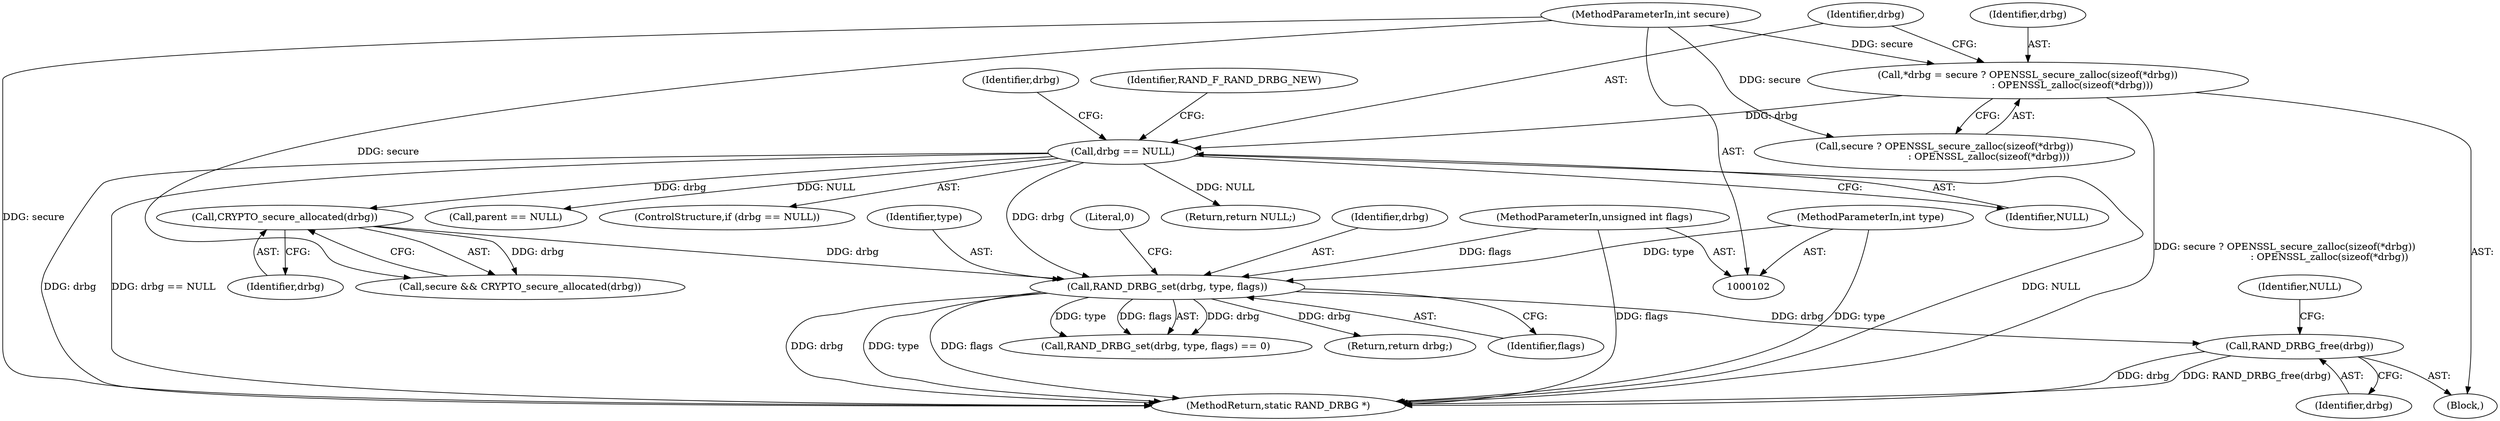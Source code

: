 digraph "0_openssl_1b0fe00e2704b5e20334a16d3c9099d1ba2ef1be_1@API" {
"1000241" [label="(Call,RAND_DRBG_free(drbg))"];
"1000208" [label="(Call,RAND_DRBG_set(drbg, type, flags))"];
"1000122" [label="(Call,drbg == NULL)"];
"1000109" [label="(Call,*drbg = secure ? OPENSSL_secure_zalloc(sizeof(*drbg))\n                             : OPENSSL_zalloc(sizeof(*drbg)))"];
"1000103" [label="(MethodParameterIn,int secure)"];
"1000137" [label="(Call,CRYPTO_secure_allocated(drbg))"];
"1000104" [label="(MethodParameterIn,int type)"];
"1000105" [label="(MethodParameterIn,unsigned int flags)"];
"1000241" [label="(Call,RAND_DRBG_free(drbg))"];
"1000137" [label="(Call,CRYPTO_secure_allocated(drbg))"];
"1000123" [label="(Identifier,drbg)"];
"1000104" [label="(MethodParameterIn,int type)"];
"1000107" [label="(Block,)"];
"1000133" [label="(Identifier,drbg)"];
"1000245" [label="(MethodReturn,static RAND_DRBG *)"];
"1000127" [label="(Identifier,RAND_F_RAND_DRBG_NEW)"];
"1000111" [label="(Call,secure ? OPENSSL_secure_zalloc(sizeof(*drbg))\n                             : OPENSSL_zalloc(sizeof(*drbg)))"];
"1000212" [label="(Literal,0)"];
"1000209" [label="(Identifier,drbg)"];
"1000124" [label="(Identifier,NULL)"];
"1000103" [label="(MethodParameterIn,int secure)"];
"1000207" [label="(Call,RAND_DRBG_set(drbg, type, flags) == 0)"];
"1000110" [label="(Identifier,drbg)"];
"1000208" [label="(Call,RAND_DRBG_set(drbg, type, flags))"];
"1000238" [label="(Return,return drbg;)"];
"1000244" [label="(Identifier,NULL)"];
"1000150" [label="(Call,parent == NULL)"];
"1000242" [label="(Identifier,drbg)"];
"1000135" [label="(Call,secure && CRYPTO_secure_allocated(drbg))"];
"1000121" [label="(ControlStructure,if (drbg == NULL))"];
"1000129" [label="(Return,return NULL;)"];
"1000122" [label="(Call,drbg == NULL)"];
"1000210" [label="(Identifier,type)"];
"1000138" [label="(Identifier,drbg)"];
"1000105" [label="(MethodParameterIn,unsigned int flags)"];
"1000109" [label="(Call,*drbg = secure ? OPENSSL_secure_zalloc(sizeof(*drbg))\n                             : OPENSSL_zalloc(sizeof(*drbg)))"];
"1000211" [label="(Identifier,flags)"];
"1000241" -> "1000107"  [label="AST: "];
"1000241" -> "1000242"  [label="CFG: "];
"1000242" -> "1000241"  [label="AST: "];
"1000244" -> "1000241"  [label="CFG: "];
"1000241" -> "1000245"  [label="DDG: drbg"];
"1000241" -> "1000245"  [label="DDG: RAND_DRBG_free(drbg)"];
"1000208" -> "1000241"  [label="DDG: drbg"];
"1000208" -> "1000207"  [label="AST: "];
"1000208" -> "1000211"  [label="CFG: "];
"1000209" -> "1000208"  [label="AST: "];
"1000210" -> "1000208"  [label="AST: "];
"1000211" -> "1000208"  [label="AST: "];
"1000212" -> "1000208"  [label="CFG: "];
"1000208" -> "1000245"  [label="DDG: drbg"];
"1000208" -> "1000245"  [label="DDG: type"];
"1000208" -> "1000245"  [label="DDG: flags"];
"1000208" -> "1000207"  [label="DDG: drbg"];
"1000208" -> "1000207"  [label="DDG: type"];
"1000208" -> "1000207"  [label="DDG: flags"];
"1000122" -> "1000208"  [label="DDG: drbg"];
"1000137" -> "1000208"  [label="DDG: drbg"];
"1000104" -> "1000208"  [label="DDG: type"];
"1000105" -> "1000208"  [label="DDG: flags"];
"1000208" -> "1000238"  [label="DDG: drbg"];
"1000122" -> "1000121"  [label="AST: "];
"1000122" -> "1000124"  [label="CFG: "];
"1000123" -> "1000122"  [label="AST: "];
"1000124" -> "1000122"  [label="AST: "];
"1000127" -> "1000122"  [label="CFG: "];
"1000133" -> "1000122"  [label="CFG: "];
"1000122" -> "1000245"  [label="DDG: drbg"];
"1000122" -> "1000245"  [label="DDG: drbg == NULL"];
"1000122" -> "1000245"  [label="DDG: NULL"];
"1000109" -> "1000122"  [label="DDG: drbg"];
"1000122" -> "1000129"  [label="DDG: NULL"];
"1000122" -> "1000137"  [label="DDG: drbg"];
"1000122" -> "1000150"  [label="DDG: NULL"];
"1000109" -> "1000107"  [label="AST: "];
"1000109" -> "1000111"  [label="CFG: "];
"1000110" -> "1000109"  [label="AST: "];
"1000111" -> "1000109"  [label="AST: "];
"1000123" -> "1000109"  [label="CFG: "];
"1000109" -> "1000245"  [label="DDG: secure ? OPENSSL_secure_zalloc(sizeof(*drbg))\n                             : OPENSSL_zalloc(sizeof(*drbg))"];
"1000103" -> "1000109"  [label="DDG: secure"];
"1000103" -> "1000102"  [label="AST: "];
"1000103" -> "1000245"  [label="DDG: secure"];
"1000103" -> "1000111"  [label="DDG: secure"];
"1000103" -> "1000135"  [label="DDG: secure"];
"1000137" -> "1000135"  [label="AST: "];
"1000137" -> "1000138"  [label="CFG: "];
"1000138" -> "1000137"  [label="AST: "];
"1000135" -> "1000137"  [label="CFG: "];
"1000137" -> "1000135"  [label="DDG: drbg"];
"1000104" -> "1000102"  [label="AST: "];
"1000104" -> "1000245"  [label="DDG: type"];
"1000105" -> "1000102"  [label="AST: "];
"1000105" -> "1000245"  [label="DDG: flags"];
}
